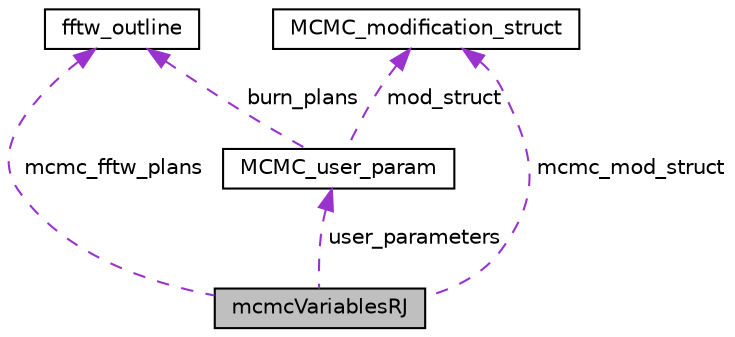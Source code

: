 digraph "mcmcVariablesRJ"
{
  edge [fontname="Helvetica",fontsize="10",labelfontname="Helvetica",labelfontsize="10"];
  node [fontname="Helvetica",fontsize="10",shape=record];
  Node1 [label="mcmcVariablesRJ",height=0.2,width=0.4,color="black", fillcolor="grey75", style="filled", fontcolor="black"];
  Node2 -> Node1 [dir="back",color="darkorchid3",fontsize="10",style="dashed",label=" user_parameters" ,fontname="Helvetica"];
  Node2 [label="MCMC_user_param",height=0.2,width=0.4,color="black", fillcolor="white", style="filled",URL="$de/d65/structMCMC__user__param.html"];
  Node3 -> Node2 [dir="back",color="darkorchid3",fontsize="10",style="dashed",label=" burn_plans" ,fontname="Helvetica"];
  Node3 [label="fftw_outline",height=0.2,width=0.4,color="black", fillcolor="white", style="filled",URL="$d3/d20/structfftw__outline.html"];
  Node4 -> Node2 [dir="back",color="darkorchid3",fontsize="10",style="dashed",label=" mod_struct" ,fontname="Helvetica"];
  Node4 [label="MCMC_modification_struct",height=0.2,width=0.4,color="black", fillcolor="white", style="filled",URL="$dd/da5/structMCMC__modification__struct.html"];
  Node3 -> Node1 [dir="back",color="darkorchid3",fontsize="10",style="dashed",label=" mcmc_fftw_plans" ,fontname="Helvetica"];
  Node4 -> Node1 [dir="back",color="darkorchid3",fontsize="10",style="dashed",label=" mcmc_mod_struct" ,fontname="Helvetica"];
}
